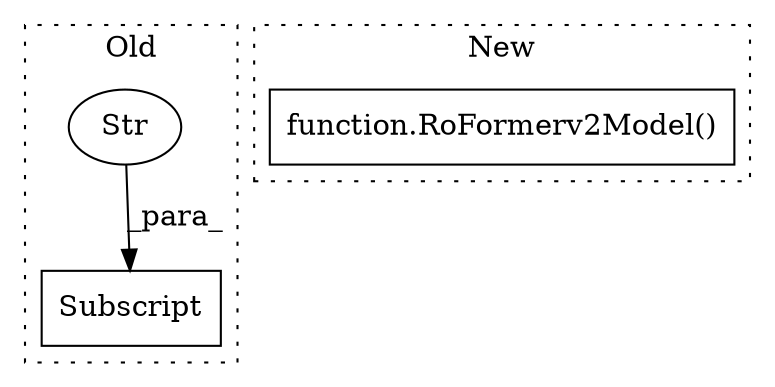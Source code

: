 digraph G {
subgraph cluster0 {
1 [label="Subscript" a="63" s="25006,0" l="45,0" shape="box"];
3 [label="Str" a="66" s="25029" l="21" shape="ellipse"];
label = "Old";
style="dotted";
}
subgraph cluster1 {
2 [label="function.RoFormerv2Model()" a="75" s="22349,22371" l="16,1" shape="box"];
label = "New";
style="dotted";
}
3 -> 1 [label="_para_"];
}